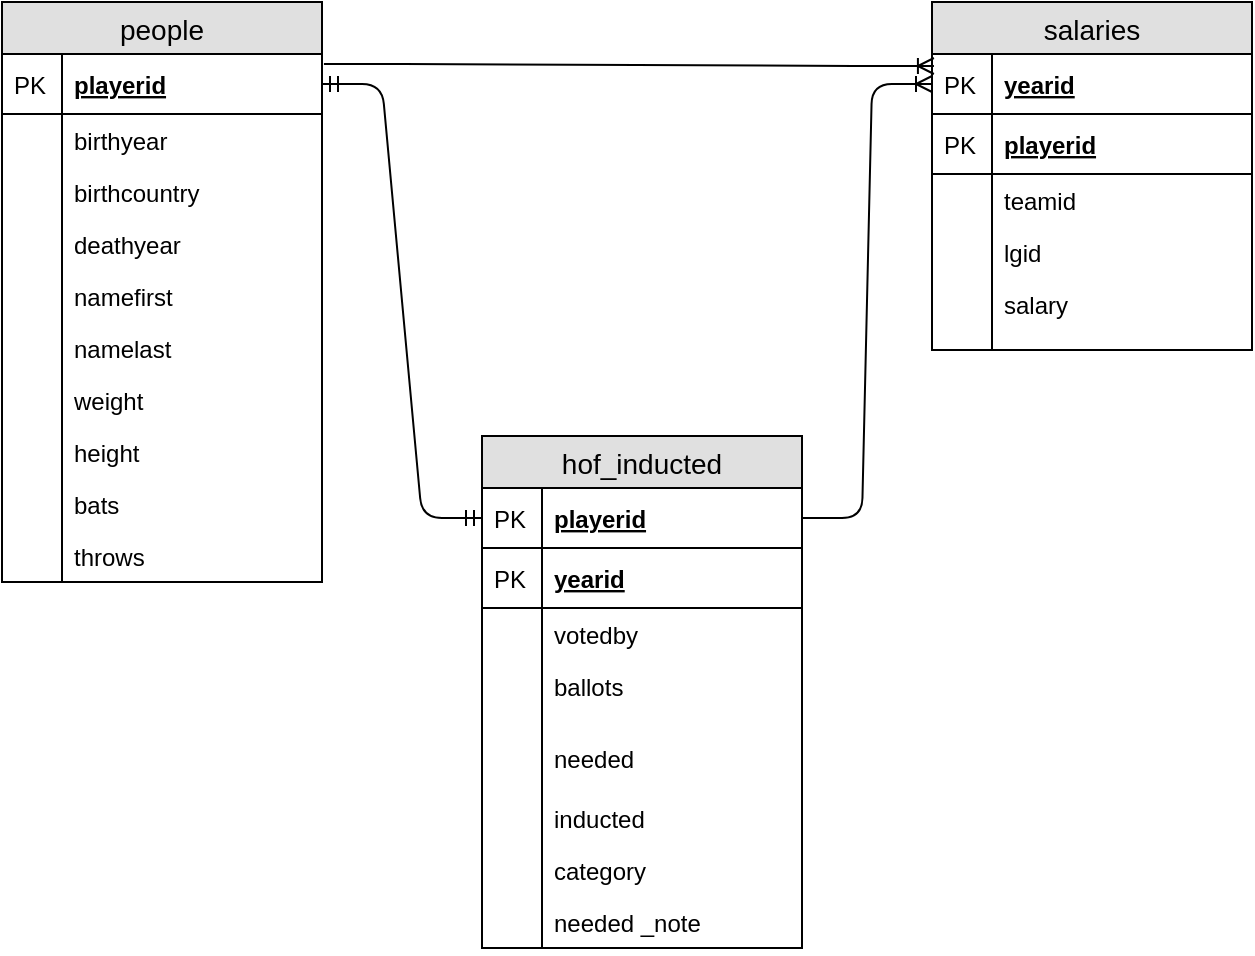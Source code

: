 <mxfile version="11.2.8" type="device" pages="1"><diagram id="WhUj91SeNe3J4V6MPCXZ" name="Page-1"><mxGraphModel dx="1408" dy="780" grid="1" gridSize="10" guides="1" tooltips="1" connect="1" arrows="1" fold="1" page="1" pageScale="1" pageWidth="850" pageHeight="1100" math="0" shadow="0"><root><mxCell id="0"/><mxCell id="1" parent="0"/><mxCell id="8IGMoHv-CtpWwYhQVN7--1" value="people" style="swimlane;fontStyle=0;childLayout=stackLayout;horizontal=1;startSize=26;fillColor=#e0e0e0;horizontalStack=0;resizeParent=1;resizeParentMax=0;resizeLast=0;collapsible=1;marginBottom=0;swimlaneFillColor=#ffffff;align=center;fontSize=14;" vertex="1" parent="1"><mxGeometry x="95" y="161" width="160" height="290" as="geometry"/></mxCell><mxCell id="8IGMoHv-CtpWwYhQVN7--2" value="playerid" style="shape=partialRectangle;top=0;left=0;right=0;bottom=1;align=left;verticalAlign=middle;fillColor=none;spacingLeft=34;spacingRight=4;overflow=hidden;rotatable=0;points=[[0,0.5],[1,0.5]];portConstraint=eastwest;dropTarget=0;fontStyle=5;fontSize=12;" vertex="1" parent="8IGMoHv-CtpWwYhQVN7--1"><mxGeometry y="26" width="160" height="30" as="geometry"/></mxCell><mxCell id="8IGMoHv-CtpWwYhQVN7--3" value="PK" style="shape=partialRectangle;top=0;left=0;bottom=0;fillColor=none;align=left;verticalAlign=middle;spacingLeft=4;spacingRight=4;overflow=hidden;rotatable=0;points=[];portConstraint=eastwest;part=1;fontSize=12;" vertex="1" connectable="0" parent="8IGMoHv-CtpWwYhQVN7--2"><mxGeometry width="30" height="30" as="geometry"/></mxCell><mxCell id="8IGMoHv-CtpWwYhQVN7--4" value="birthyear" style="shape=partialRectangle;top=0;left=0;right=0;bottom=0;align=left;verticalAlign=top;fillColor=none;spacingLeft=34;spacingRight=4;overflow=hidden;rotatable=0;points=[[0,0.5],[1,0.5]];portConstraint=eastwest;dropTarget=0;fontSize=12;" vertex="1" parent="8IGMoHv-CtpWwYhQVN7--1"><mxGeometry y="56" width="160" height="26" as="geometry"/></mxCell><mxCell id="8IGMoHv-CtpWwYhQVN7--5" value="" style="shape=partialRectangle;top=0;left=0;bottom=0;fillColor=none;align=left;verticalAlign=top;spacingLeft=4;spacingRight=4;overflow=hidden;rotatable=0;points=[];portConstraint=eastwest;part=1;fontSize=12;" vertex="1" connectable="0" parent="8IGMoHv-CtpWwYhQVN7--4"><mxGeometry width="30" height="26" as="geometry"/></mxCell><mxCell id="8IGMoHv-CtpWwYhQVN7--6" value="birthcountry" style="shape=partialRectangle;top=0;left=0;right=0;bottom=0;align=left;verticalAlign=top;fillColor=none;spacingLeft=34;spacingRight=4;overflow=hidden;rotatable=0;points=[[0,0.5],[1,0.5]];portConstraint=eastwest;dropTarget=0;fontSize=12;" vertex="1" parent="8IGMoHv-CtpWwYhQVN7--1"><mxGeometry y="82" width="160" height="26" as="geometry"/></mxCell><mxCell id="8IGMoHv-CtpWwYhQVN7--7" value="" style="shape=partialRectangle;top=0;left=0;bottom=0;fillColor=none;align=left;verticalAlign=top;spacingLeft=4;spacingRight=4;overflow=hidden;rotatable=0;points=[];portConstraint=eastwest;part=1;fontSize=12;" vertex="1" connectable="0" parent="8IGMoHv-CtpWwYhQVN7--6"><mxGeometry width="30" height="26" as="geometry"/></mxCell><mxCell id="8IGMoHv-CtpWwYhQVN7--8" value="deathyear" style="shape=partialRectangle;top=0;left=0;right=0;bottom=0;align=left;verticalAlign=top;fillColor=none;spacingLeft=34;spacingRight=4;overflow=hidden;rotatable=0;points=[[0,0.5],[1,0.5]];portConstraint=eastwest;dropTarget=0;fontSize=12;" vertex="1" parent="8IGMoHv-CtpWwYhQVN7--1"><mxGeometry y="108" width="160" height="26" as="geometry"/></mxCell><mxCell id="8IGMoHv-CtpWwYhQVN7--9" value="" style="shape=partialRectangle;top=0;left=0;bottom=0;fillColor=none;align=left;verticalAlign=top;spacingLeft=4;spacingRight=4;overflow=hidden;rotatable=0;points=[];portConstraint=eastwest;part=1;fontSize=12;" vertex="1" connectable="0" parent="8IGMoHv-CtpWwYhQVN7--8"><mxGeometry width="30" height="26" as="geometry"/></mxCell><mxCell id="8IGMoHv-CtpWwYhQVN7--34" value="namefirst" style="shape=partialRectangle;top=0;left=0;right=0;bottom=0;align=left;verticalAlign=top;fillColor=none;spacingLeft=34;spacingRight=4;overflow=hidden;rotatable=0;points=[[0,0.5],[1,0.5]];portConstraint=eastwest;dropTarget=0;fontSize=12;" vertex="1" parent="8IGMoHv-CtpWwYhQVN7--1"><mxGeometry y="134" width="160" height="26" as="geometry"/></mxCell><mxCell id="8IGMoHv-CtpWwYhQVN7--35" value="" style="shape=partialRectangle;top=0;left=0;bottom=0;fillColor=none;align=left;verticalAlign=top;spacingLeft=4;spacingRight=4;overflow=hidden;rotatable=0;points=[];portConstraint=eastwest;part=1;fontSize=12;" vertex="1" connectable="0" parent="8IGMoHv-CtpWwYhQVN7--34"><mxGeometry width="30" height="26" as="geometry"/></mxCell><mxCell id="8IGMoHv-CtpWwYhQVN7--40" value="namelast" style="shape=partialRectangle;top=0;left=0;right=0;bottom=0;align=left;verticalAlign=top;fillColor=none;spacingLeft=34;spacingRight=4;overflow=hidden;rotatable=0;points=[[0,0.5],[1,0.5]];portConstraint=eastwest;dropTarget=0;fontSize=12;" vertex="1" parent="8IGMoHv-CtpWwYhQVN7--1"><mxGeometry y="160" width="160" height="26" as="geometry"/></mxCell><mxCell id="8IGMoHv-CtpWwYhQVN7--41" value="" style="shape=partialRectangle;top=0;left=0;bottom=0;fillColor=none;align=left;verticalAlign=top;spacingLeft=4;spacingRight=4;overflow=hidden;rotatable=0;points=[];portConstraint=eastwest;part=1;fontSize=12;" vertex="1" connectable="0" parent="8IGMoHv-CtpWwYhQVN7--40"><mxGeometry width="30" height="26" as="geometry"/></mxCell><mxCell id="8IGMoHv-CtpWwYhQVN7--42" value="weight" style="shape=partialRectangle;top=0;left=0;right=0;bottom=0;align=left;verticalAlign=top;fillColor=none;spacingLeft=34;spacingRight=4;overflow=hidden;rotatable=0;points=[[0,0.5],[1,0.5]];portConstraint=eastwest;dropTarget=0;fontSize=12;" vertex="1" parent="8IGMoHv-CtpWwYhQVN7--1"><mxGeometry y="186" width="160" height="26" as="geometry"/></mxCell><mxCell id="8IGMoHv-CtpWwYhQVN7--43" value="" style="shape=partialRectangle;top=0;left=0;bottom=0;fillColor=none;align=left;verticalAlign=top;spacingLeft=4;spacingRight=4;overflow=hidden;rotatable=0;points=[];portConstraint=eastwest;part=1;fontSize=12;" vertex="1" connectable="0" parent="8IGMoHv-CtpWwYhQVN7--42"><mxGeometry width="30" height="26" as="geometry"/></mxCell><mxCell id="8IGMoHv-CtpWwYhQVN7--44" value="height" style="shape=partialRectangle;top=0;left=0;right=0;bottom=0;align=left;verticalAlign=top;fillColor=none;spacingLeft=34;spacingRight=4;overflow=hidden;rotatable=0;points=[[0,0.5],[1,0.5]];portConstraint=eastwest;dropTarget=0;fontSize=12;" vertex="1" parent="8IGMoHv-CtpWwYhQVN7--1"><mxGeometry y="212" width="160" height="26" as="geometry"/></mxCell><mxCell id="8IGMoHv-CtpWwYhQVN7--45" value="" style="shape=partialRectangle;top=0;left=0;bottom=0;fillColor=none;align=left;verticalAlign=top;spacingLeft=4;spacingRight=4;overflow=hidden;rotatable=0;points=[];portConstraint=eastwest;part=1;fontSize=12;" vertex="1" connectable="0" parent="8IGMoHv-CtpWwYhQVN7--44"><mxGeometry width="30" height="26" as="geometry"/></mxCell><mxCell id="8IGMoHv-CtpWwYhQVN7--46" value="bats" style="shape=partialRectangle;top=0;left=0;right=0;bottom=0;align=left;verticalAlign=top;fillColor=none;spacingLeft=34;spacingRight=4;overflow=hidden;rotatable=0;points=[[0,0.5],[1,0.5]];portConstraint=eastwest;dropTarget=0;fontSize=12;" vertex="1" parent="8IGMoHv-CtpWwYhQVN7--1"><mxGeometry y="238" width="160" height="26" as="geometry"/></mxCell><mxCell id="8IGMoHv-CtpWwYhQVN7--47" value="" style="shape=partialRectangle;top=0;left=0;bottom=0;fillColor=none;align=left;verticalAlign=top;spacingLeft=4;spacingRight=4;overflow=hidden;rotatable=0;points=[];portConstraint=eastwest;part=1;fontSize=12;" vertex="1" connectable="0" parent="8IGMoHv-CtpWwYhQVN7--46"><mxGeometry width="30" height="26" as="geometry"/></mxCell><mxCell id="8IGMoHv-CtpWwYhQVN7--48" value="throws" style="shape=partialRectangle;top=0;left=0;right=0;bottom=0;align=left;verticalAlign=top;fillColor=none;spacingLeft=34;spacingRight=4;overflow=hidden;rotatable=0;points=[[0,0.5],[1,0.5]];portConstraint=eastwest;dropTarget=0;fontSize=12;" vertex="1" parent="8IGMoHv-CtpWwYhQVN7--1"><mxGeometry y="264" width="160" height="26" as="geometry"/></mxCell><mxCell id="8IGMoHv-CtpWwYhQVN7--49" value="" style="shape=partialRectangle;top=0;left=0;bottom=0;fillColor=none;align=left;verticalAlign=top;spacingLeft=4;spacingRight=4;overflow=hidden;rotatable=0;points=[];portConstraint=eastwest;part=1;fontSize=12;" vertex="1" connectable="0" parent="8IGMoHv-CtpWwYhQVN7--48"><mxGeometry width="30" height="26" as="geometry"/></mxCell><mxCell id="8IGMoHv-CtpWwYhQVN7--12" value="salaries" style="swimlane;fontStyle=0;childLayout=stackLayout;horizontal=1;startSize=26;fillColor=#e0e0e0;horizontalStack=0;resizeParent=1;resizeParentMax=0;resizeLast=0;collapsible=1;marginBottom=0;swimlaneFillColor=#ffffff;align=center;fontSize=14;" vertex="1" parent="1"><mxGeometry x="560" y="161" width="160" height="174" as="geometry"/></mxCell><mxCell id="8IGMoHv-CtpWwYhQVN7--13" value="yearid" style="shape=partialRectangle;top=0;left=0;right=0;bottom=1;align=left;verticalAlign=middle;fillColor=none;spacingLeft=34;spacingRight=4;overflow=hidden;rotatable=0;points=[[0,0.5],[1,0.5]];portConstraint=eastwest;dropTarget=0;fontStyle=5;fontSize=12;" vertex="1" parent="8IGMoHv-CtpWwYhQVN7--12"><mxGeometry y="26" width="160" height="30" as="geometry"/></mxCell><mxCell id="8IGMoHv-CtpWwYhQVN7--14" value="PK" style="shape=partialRectangle;top=0;left=0;bottom=0;fillColor=none;align=left;verticalAlign=middle;spacingLeft=4;spacingRight=4;overflow=hidden;rotatable=0;points=[];portConstraint=eastwest;part=1;fontSize=12;" vertex="1" connectable="0" parent="8IGMoHv-CtpWwYhQVN7--13"><mxGeometry width="30" height="30" as="geometry"/></mxCell><mxCell id="8IGMoHv-CtpWwYhQVN7--38" value="playerid" style="shape=partialRectangle;top=0;left=0;right=0;bottom=1;align=left;verticalAlign=middle;fillColor=none;spacingLeft=34;spacingRight=4;overflow=hidden;rotatable=0;points=[[0,0.5],[1,0.5]];portConstraint=eastwest;dropTarget=0;fontStyle=5;fontSize=12;" vertex="1" parent="8IGMoHv-CtpWwYhQVN7--12"><mxGeometry y="56" width="160" height="30" as="geometry"/></mxCell><mxCell id="8IGMoHv-CtpWwYhQVN7--39" value="PK" style="shape=partialRectangle;top=0;left=0;bottom=0;fillColor=none;align=left;verticalAlign=middle;spacingLeft=4;spacingRight=4;overflow=hidden;rotatable=0;points=[];portConstraint=eastwest;part=1;fontSize=12;" vertex="1" connectable="0" parent="8IGMoHv-CtpWwYhQVN7--38"><mxGeometry width="30" height="30" as="geometry"/></mxCell><mxCell id="8IGMoHv-CtpWwYhQVN7--15" value="teamid" style="shape=partialRectangle;top=0;left=0;right=0;bottom=0;align=left;verticalAlign=top;fillColor=none;spacingLeft=34;spacingRight=4;overflow=hidden;rotatable=0;points=[[0,0.5],[1,0.5]];portConstraint=eastwest;dropTarget=0;fontSize=12;" vertex="1" parent="8IGMoHv-CtpWwYhQVN7--12"><mxGeometry y="86" width="160" height="26" as="geometry"/></mxCell><mxCell id="8IGMoHv-CtpWwYhQVN7--16" value="" style="shape=partialRectangle;top=0;left=0;bottom=0;fillColor=none;align=left;verticalAlign=top;spacingLeft=4;spacingRight=4;overflow=hidden;rotatable=0;points=[];portConstraint=eastwest;part=1;fontSize=12;" vertex="1" connectable="0" parent="8IGMoHv-CtpWwYhQVN7--15"><mxGeometry width="30" height="26" as="geometry"/></mxCell><mxCell id="8IGMoHv-CtpWwYhQVN7--17" value="lgid" style="shape=partialRectangle;top=0;left=0;right=0;bottom=0;align=left;verticalAlign=top;fillColor=none;spacingLeft=34;spacingRight=4;overflow=hidden;rotatable=0;points=[[0,0.5],[1,0.5]];portConstraint=eastwest;dropTarget=0;fontSize=12;" vertex="1" parent="8IGMoHv-CtpWwYhQVN7--12"><mxGeometry y="112" width="160" height="26" as="geometry"/></mxCell><mxCell id="8IGMoHv-CtpWwYhQVN7--18" value="" style="shape=partialRectangle;top=0;left=0;bottom=0;fillColor=none;align=left;verticalAlign=top;spacingLeft=4;spacingRight=4;overflow=hidden;rotatable=0;points=[];portConstraint=eastwest;part=1;fontSize=12;" vertex="1" connectable="0" parent="8IGMoHv-CtpWwYhQVN7--17"><mxGeometry width="30" height="26" as="geometry"/></mxCell><mxCell id="8IGMoHv-CtpWwYhQVN7--19" value="salary" style="shape=partialRectangle;top=0;left=0;right=0;bottom=0;align=left;verticalAlign=top;fillColor=none;spacingLeft=34;spacingRight=4;overflow=hidden;rotatable=0;points=[[0,0.5],[1,0.5]];portConstraint=eastwest;dropTarget=0;fontSize=12;" vertex="1" parent="8IGMoHv-CtpWwYhQVN7--12"><mxGeometry y="138" width="160" height="26" as="geometry"/></mxCell><mxCell id="8IGMoHv-CtpWwYhQVN7--20" value="" style="shape=partialRectangle;top=0;left=0;bottom=0;fillColor=none;align=left;verticalAlign=top;spacingLeft=4;spacingRight=4;overflow=hidden;rotatable=0;points=[];portConstraint=eastwest;part=1;fontSize=12;" vertex="1" connectable="0" parent="8IGMoHv-CtpWwYhQVN7--19"><mxGeometry width="30" height="26" as="geometry"/></mxCell><mxCell id="8IGMoHv-CtpWwYhQVN7--21" value="" style="shape=partialRectangle;top=0;left=0;right=0;bottom=0;align=left;verticalAlign=top;fillColor=none;spacingLeft=34;spacingRight=4;overflow=hidden;rotatable=0;points=[[0,0.5],[1,0.5]];portConstraint=eastwest;dropTarget=0;fontSize=12;" vertex="1" parent="8IGMoHv-CtpWwYhQVN7--12"><mxGeometry y="164" width="160" height="10" as="geometry"/></mxCell><mxCell id="8IGMoHv-CtpWwYhQVN7--22" value="" style="shape=partialRectangle;top=0;left=0;bottom=0;fillColor=none;align=left;verticalAlign=top;spacingLeft=4;spacingRight=4;overflow=hidden;rotatable=0;points=[];portConstraint=eastwest;part=1;fontSize=12;" vertex="1" connectable="0" parent="8IGMoHv-CtpWwYhQVN7--21"><mxGeometry width="30" height="10" as="geometry"/></mxCell><mxCell id="8IGMoHv-CtpWwYhQVN7--23" value="hof_inducted" style="swimlane;fontStyle=0;childLayout=stackLayout;horizontal=1;startSize=26;fillColor=#e0e0e0;horizontalStack=0;resizeParent=1;resizeParentMax=0;resizeLast=0;collapsible=1;marginBottom=0;swimlaneFillColor=#ffffff;align=center;fontSize=14;" vertex="1" parent="1"><mxGeometry x="335" y="378" width="160" height="256" as="geometry"/></mxCell><mxCell id="8IGMoHv-CtpWwYhQVN7--24" value="playerid" style="shape=partialRectangle;top=0;left=0;right=0;bottom=1;align=left;verticalAlign=middle;fillColor=none;spacingLeft=34;spacingRight=4;overflow=hidden;rotatable=0;points=[[0,0.5],[1,0.5]];portConstraint=eastwest;dropTarget=0;fontStyle=5;fontSize=12;" vertex="1" parent="8IGMoHv-CtpWwYhQVN7--23"><mxGeometry y="26" width="160" height="30" as="geometry"/></mxCell><mxCell id="8IGMoHv-CtpWwYhQVN7--25" value="PK" style="shape=partialRectangle;top=0;left=0;bottom=0;fillColor=none;align=left;verticalAlign=middle;spacingLeft=4;spacingRight=4;overflow=hidden;rotatable=0;points=[];portConstraint=eastwest;part=1;fontSize=12;" vertex="1" connectable="0" parent="8IGMoHv-CtpWwYhQVN7--24"><mxGeometry width="30" height="30" as="geometry"/></mxCell><mxCell id="8IGMoHv-CtpWwYhQVN7--58" value="yearid" style="shape=partialRectangle;top=0;left=0;right=0;bottom=1;align=left;verticalAlign=middle;fillColor=none;spacingLeft=34;spacingRight=4;overflow=hidden;rotatable=0;points=[[0,0.5],[1,0.5]];portConstraint=eastwest;dropTarget=0;fontStyle=5;fontSize=12;" vertex="1" parent="8IGMoHv-CtpWwYhQVN7--23"><mxGeometry y="56" width="160" height="30" as="geometry"/></mxCell><mxCell id="8IGMoHv-CtpWwYhQVN7--59" value="PK" style="shape=partialRectangle;top=0;left=0;bottom=0;fillColor=none;align=left;verticalAlign=middle;spacingLeft=4;spacingRight=4;overflow=hidden;rotatable=0;points=[];portConstraint=eastwest;part=1;fontSize=12;" vertex="1" connectable="0" parent="8IGMoHv-CtpWwYhQVN7--58"><mxGeometry width="30" height="30" as="geometry"/></mxCell><mxCell id="8IGMoHv-CtpWwYhQVN7--28" value="votedby" style="shape=partialRectangle;top=0;left=0;right=0;bottom=0;align=left;verticalAlign=top;fillColor=none;spacingLeft=34;spacingRight=4;overflow=hidden;rotatable=0;points=[[0,0.5],[1,0.5]];portConstraint=eastwest;dropTarget=0;fontSize=12;" vertex="1" parent="8IGMoHv-CtpWwYhQVN7--23"><mxGeometry y="86" width="160" height="26" as="geometry"/></mxCell><mxCell id="8IGMoHv-CtpWwYhQVN7--29" value="" style="shape=partialRectangle;top=0;left=0;bottom=0;fillColor=none;align=left;verticalAlign=top;spacingLeft=4;spacingRight=4;overflow=hidden;rotatable=0;points=[];portConstraint=eastwest;part=1;fontSize=12;" vertex="1" connectable="0" parent="8IGMoHv-CtpWwYhQVN7--28"><mxGeometry width="30" height="26" as="geometry"/></mxCell><mxCell id="8IGMoHv-CtpWwYhQVN7--30" value="ballots" style="shape=partialRectangle;top=0;left=0;right=0;bottom=0;align=left;verticalAlign=top;fillColor=none;spacingLeft=34;spacingRight=4;overflow=hidden;rotatable=0;points=[[0,0.5],[1,0.5]];portConstraint=eastwest;dropTarget=0;fontSize=12;" vertex="1" parent="8IGMoHv-CtpWwYhQVN7--23"><mxGeometry y="112" width="160" height="26" as="geometry"/></mxCell><mxCell id="8IGMoHv-CtpWwYhQVN7--31" value="" style="shape=partialRectangle;top=0;left=0;bottom=0;fillColor=none;align=left;verticalAlign=top;spacingLeft=4;spacingRight=4;overflow=hidden;rotatable=0;points=[];portConstraint=eastwest;part=1;fontSize=12;" vertex="1" connectable="0" parent="8IGMoHv-CtpWwYhQVN7--30"><mxGeometry width="30" height="26" as="geometry"/></mxCell><mxCell id="8IGMoHv-CtpWwYhQVN7--32" value="" style="shape=partialRectangle;top=0;left=0;right=0;bottom=0;align=left;verticalAlign=top;fillColor=none;spacingLeft=34;spacingRight=4;overflow=hidden;rotatable=0;points=[[0,0.5],[1,0.5]];portConstraint=eastwest;dropTarget=0;fontSize=12;" vertex="1" parent="8IGMoHv-CtpWwYhQVN7--23"><mxGeometry y="138" width="160" height="10" as="geometry"/></mxCell><mxCell id="8IGMoHv-CtpWwYhQVN7--33" value="" style="shape=partialRectangle;top=0;left=0;bottom=0;fillColor=none;align=left;verticalAlign=top;spacingLeft=4;spacingRight=4;overflow=hidden;rotatable=0;points=[];portConstraint=eastwest;part=1;fontSize=12;" vertex="1" connectable="0" parent="8IGMoHv-CtpWwYhQVN7--32"><mxGeometry width="30" height="10" as="geometry"/></mxCell><mxCell id="8IGMoHv-CtpWwYhQVN7--50" value="needed" style="shape=partialRectangle;top=0;left=0;right=0;bottom=0;align=left;verticalAlign=top;fillColor=none;spacingLeft=34;spacingRight=4;overflow=hidden;rotatable=0;points=[[0,0.5],[1,0.5]];portConstraint=eastwest;dropTarget=0;fontSize=12;" vertex="1" parent="8IGMoHv-CtpWwYhQVN7--23"><mxGeometry y="148" width="160" height="30" as="geometry"/></mxCell><mxCell id="8IGMoHv-CtpWwYhQVN7--51" value="" style="shape=partialRectangle;top=0;left=0;bottom=0;fillColor=none;align=left;verticalAlign=top;spacingLeft=4;spacingRight=4;overflow=hidden;rotatable=0;points=[];portConstraint=eastwest;part=1;fontSize=12;" vertex="1" connectable="0" parent="8IGMoHv-CtpWwYhQVN7--50"><mxGeometry width="30" height="30.0" as="geometry"/></mxCell><mxCell id="8IGMoHv-CtpWwYhQVN7--52" value="inducted" style="shape=partialRectangle;top=0;left=0;right=0;bottom=0;align=left;verticalAlign=top;fillColor=none;spacingLeft=34;spacingRight=4;overflow=hidden;rotatable=0;points=[[0,0.5],[1,0.5]];portConstraint=eastwest;dropTarget=0;fontSize=12;" vertex="1" parent="8IGMoHv-CtpWwYhQVN7--23"><mxGeometry y="178" width="160" height="26" as="geometry"/></mxCell><mxCell id="8IGMoHv-CtpWwYhQVN7--53" value="" style="shape=partialRectangle;top=0;left=0;bottom=0;fillColor=none;align=left;verticalAlign=top;spacingLeft=4;spacingRight=4;overflow=hidden;rotatable=0;points=[];portConstraint=eastwest;part=1;fontSize=12;" vertex="1" connectable="0" parent="8IGMoHv-CtpWwYhQVN7--52"><mxGeometry width="30" height="26" as="geometry"/></mxCell><mxCell id="8IGMoHv-CtpWwYhQVN7--54" value="category" style="shape=partialRectangle;top=0;left=0;right=0;bottom=0;align=left;verticalAlign=top;fillColor=none;spacingLeft=34;spacingRight=4;overflow=hidden;rotatable=0;points=[[0,0.5],[1,0.5]];portConstraint=eastwest;dropTarget=0;fontSize=12;" vertex="1" parent="8IGMoHv-CtpWwYhQVN7--23"><mxGeometry y="204" width="160" height="26" as="geometry"/></mxCell><mxCell id="8IGMoHv-CtpWwYhQVN7--55" value="" style="shape=partialRectangle;top=0;left=0;bottom=0;fillColor=none;align=left;verticalAlign=top;spacingLeft=4;spacingRight=4;overflow=hidden;rotatable=0;points=[];portConstraint=eastwest;part=1;fontSize=12;" vertex="1" connectable="0" parent="8IGMoHv-CtpWwYhQVN7--54"><mxGeometry width="30" height="26" as="geometry"/></mxCell><mxCell id="8IGMoHv-CtpWwYhQVN7--56" value="needed _note" style="shape=partialRectangle;top=0;left=0;right=0;bottom=0;align=left;verticalAlign=top;fillColor=none;spacingLeft=34;spacingRight=4;overflow=hidden;rotatable=0;points=[[0,0.5],[1,0.5]];portConstraint=eastwest;dropTarget=0;fontSize=12;" vertex="1" parent="8IGMoHv-CtpWwYhQVN7--23"><mxGeometry y="230" width="160" height="26" as="geometry"/></mxCell><mxCell id="8IGMoHv-CtpWwYhQVN7--57" value="" style="shape=partialRectangle;top=0;left=0;bottom=0;fillColor=none;align=left;verticalAlign=top;spacingLeft=4;spacingRight=4;overflow=hidden;rotatable=0;points=[];portConstraint=eastwest;part=1;fontSize=12;" vertex="1" connectable="0" parent="8IGMoHv-CtpWwYhQVN7--56"><mxGeometry width="30" height="26" as="geometry"/></mxCell><mxCell id="8IGMoHv-CtpWwYhQVN7--60" value="" style="edgeStyle=entityRelationEdgeStyle;fontSize=12;html=1;endArrow=ERmandOne;startArrow=ERmandOne;exitX=1;exitY=0.5;exitDx=0;exitDy=0;entryX=0;entryY=0.5;entryDx=0;entryDy=0;" edge="1" parent="1" source="8IGMoHv-CtpWwYhQVN7--2" target="8IGMoHv-CtpWwYhQVN7--24"><mxGeometry width="100" height="100" relative="1" as="geometry"><mxPoint x="300" y="730" as="sourcePoint"/><mxPoint x="400" y="630" as="targetPoint"/></mxGeometry></mxCell><mxCell id="8IGMoHv-CtpWwYhQVN7--62" value="" style="edgeStyle=entityRelationEdgeStyle;fontSize=12;html=1;endArrow=ERoneToMany;entryX=0.006;entryY=0.2;entryDx=0;entryDy=0;exitX=1.006;exitY=0.167;exitDx=0;exitDy=0;exitPerimeter=0;entryPerimeter=0;" edge="1" parent="1" source="8IGMoHv-CtpWwYhQVN7--2" target="8IGMoHv-CtpWwYhQVN7--13"><mxGeometry width="100" height="100" relative="1" as="geometry"><mxPoint x="240" y="389" as="sourcePoint"/><mxPoint x="240" y="161" as="targetPoint"/></mxGeometry></mxCell><mxCell id="8IGMoHv-CtpWwYhQVN7--66" value="" style="edgeStyle=entityRelationEdgeStyle;fontSize=12;html=1;endArrow=ERoneToMany;exitX=1;exitY=0.5;exitDx=0;exitDy=0;entryX=0;entryY=0.5;entryDx=0;entryDy=0;" edge="1" parent="1" source="8IGMoHv-CtpWwYhQVN7--24" target="8IGMoHv-CtpWwYhQVN7--13"><mxGeometry width="100" height="100" relative="1" as="geometry"><mxPoint x="780" y="400" as="sourcePoint"/><mxPoint x="525" y="230" as="targetPoint"/></mxGeometry></mxCell></root></mxGraphModel></diagram></mxfile>